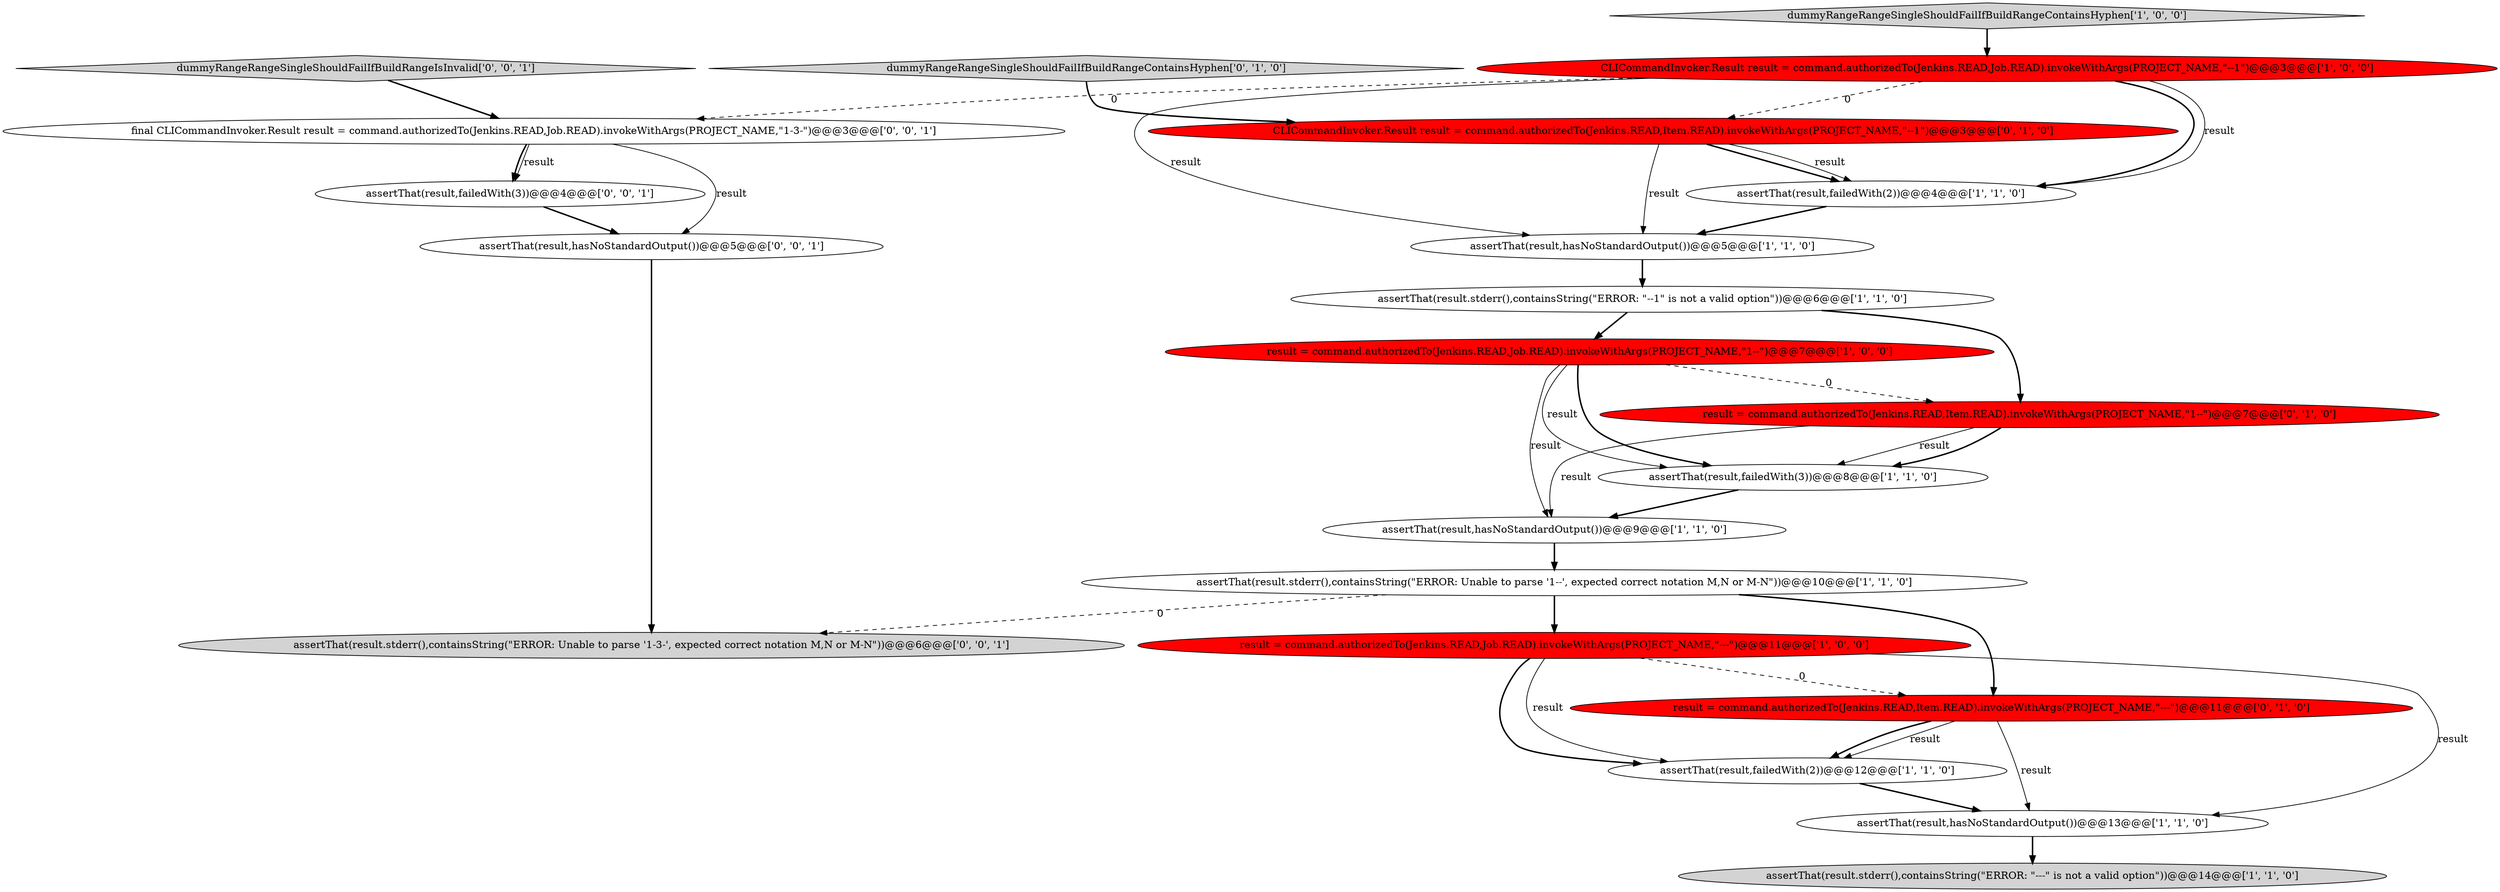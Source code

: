 digraph {
6 [style = filled, label = "assertThat(result.stderr(),containsString(\"ERROR: \"--1\" is not a valid option\"))@@@6@@@['1', '1', '0']", fillcolor = white, shape = ellipse image = "AAA0AAABBB1BBB"];
16 [style = filled, label = "result = command.authorizedTo(Jenkins.READ,Item.READ).invokeWithArgs(PROJECT_NAME,\"1--\")@@@7@@@['0', '1', '0']", fillcolor = red, shape = ellipse image = "AAA1AAABBB2BBB"];
14 [style = filled, label = "CLICommandInvoker.Result result = command.authorizedTo(Jenkins.READ,Item.READ).invokeWithArgs(PROJECT_NAME,\"--1\")@@@3@@@['0', '1', '0']", fillcolor = red, shape = ellipse image = "AAA1AAABBB2BBB"];
3 [style = filled, label = "result = command.authorizedTo(Jenkins.READ,Job.READ).invokeWithArgs(PROJECT_NAME,\"1--\")@@@7@@@['1', '0', '0']", fillcolor = red, shape = ellipse image = "AAA1AAABBB1BBB"];
21 [style = filled, label = "assertThat(result,hasNoStandardOutput())@@@5@@@['0', '0', '1']", fillcolor = white, shape = ellipse image = "AAA0AAABBB3BBB"];
18 [style = filled, label = "assertThat(result.stderr(),containsString(\"ERROR: Unable to parse '1-3-', expected correct notation M,N or M-N\"))@@@6@@@['0', '0', '1']", fillcolor = lightgray, shape = ellipse image = "AAA0AAABBB3BBB"];
17 [style = filled, label = "assertThat(result,failedWith(3))@@@4@@@['0', '0', '1']", fillcolor = white, shape = ellipse image = "AAA0AAABBB3BBB"];
13 [style = filled, label = "dummyRangeRangeSingleShouldFailIfBuildRangeContainsHyphen['0', '1', '0']", fillcolor = lightgray, shape = diamond image = "AAA0AAABBB2BBB"];
20 [style = filled, label = "dummyRangeRangeSingleShouldFailIfBuildRangeIsInvalid['0', '0', '1']", fillcolor = lightgray, shape = diamond image = "AAA0AAABBB3BBB"];
15 [style = filled, label = "result = command.authorizedTo(Jenkins.READ,Item.READ).invokeWithArgs(PROJECT_NAME,\"---\")@@@11@@@['0', '1', '0']", fillcolor = red, shape = ellipse image = "AAA1AAABBB2BBB"];
0 [style = filled, label = "result = command.authorizedTo(Jenkins.READ,Job.READ).invokeWithArgs(PROJECT_NAME,\"---\")@@@11@@@['1', '0', '0']", fillcolor = red, shape = ellipse image = "AAA1AAABBB1BBB"];
19 [style = filled, label = "final CLICommandInvoker.Result result = command.authorizedTo(Jenkins.READ,Job.READ).invokeWithArgs(PROJECT_NAME,\"1-3-\")@@@3@@@['0', '0', '1']", fillcolor = white, shape = ellipse image = "AAA0AAABBB3BBB"];
10 [style = filled, label = "assertThat(result,failedWith(2))@@@4@@@['1', '1', '0']", fillcolor = white, shape = ellipse image = "AAA0AAABBB1BBB"];
7 [style = filled, label = "assertThat(result,failedWith(2))@@@12@@@['1', '1', '0']", fillcolor = white, shape = ellipse image = "AAA0AAABBB1BBB"];
12 [style = filled, label = "assertThat(result,failedWith(3))@@@8@@@['1', '1', '0']", fillcolor = white, shape = ellipse image = "AAA0AAABBB1BBB"];
8 [style = filled, label = "assertThat(result,hasNoStandardOutput())@@@5@@@['1', '1', '0']", fillcolor = white, shape = ellipse image = "AAA0AAABBB1BBB"];
2 [style = filled, label = "CLICommandInvoker.Result result = command.authorizedTo(Jenkins.READ,Job.READ).invokeWithArgs(PROJECT_NAME,\"--1\")@@@3@@@['1', '0', '0']", fillcolor = red, shape = ellipse image = "AAA1AAABBB1BBB"];
1 [style = filled, label = "assertThat(result.stderr(),containsString(\"ERROR: Unable to parse '1--', expected correct notation M,N or M-N\"))@@@10@@@['1', '1', '0']", fillcolor = white, shape = ellipse image = "AAA0AAABBB1BBB"];
4 [style = filled, label = "assertThat(result,hasNoStandardOutput())@@@13@@@['1', '1', '0']", fillcolor = white, shape = ellipse image = "AAA0AAABBB1BBB"];
11 [style = filled, label = "assertThat(result.stderr(),containsString(\"ERROR: \"---\" is not a valid option\"))@@@14@@@['1', '1', '0']", fillcolor = lightgray, shape = ellipse image = "AAA0AAABBB1BBB"];
9 [style = filled, label = "assertThat(result,hasNoStandardOutput())@@@9@@@['1', '1', '0']", fillcolor = white, shape = ellipse image = "AAA0AAABBB1BBB"];
5 [style = filled, label = "dummyRangeRangeSingleShouldFailIfBuildRangeContainsHyphen['1', '0', '0']", fillcolor = lightgray, shape = diamond image = "AAA0AAABBB1BBB"];
6->3 [style = bold, label=""];
15->7 [style = solid, label="result"];
2->19 [style = dashed, label="0"];
15->4 [style = solid, label="result"];
15->7 [style = bold, label=""];
1->15 [style = bold, label=""];
2->8 [style = solid, label="result"];
14->10 [style = bold, label=""];
0->15 [style = dashed, label="0"];
8->6 [style = bold, label=""];
1->18 [style = dashed, label="0"];
1->0 [style = bold, label=""];
7->4 [style = bold, label=""];
3->12 [style = bold, label=""];
19->17 [style = bold, label=""];
2->10 [style = bold, label=""];
12->9 [style = bold, label=""];
3->9 [style = solid, label="result"];
21->18 [style = bold, label=""];
0->7 [style = bold, label=""];
19->21 [style = solid, label="result"];
14->10 [style = solid, label="result"];
5->2 [style = bold, label=""];
16->12 [style = solid, label="result"];
2->14 [style = dashed, label="0"];
10->8 [style = bold, label=""];
14->8 [style = solid, label="result"];
6->16 [style = bold, label=""];
0->7 [style = solid, label="result"];
3->12 [style = solid, label="result"];
2->10 [style = solid, label="result"];
0->4 [style = solid, label="result"];
19->17 [style = solid, label="result"];
9->1 [style = bold, label=""];
4->11 [style = bold, label=""];
20->19 [style = bold, label=""];
16->12 [style = bold, label=""];
13->14 [style = bold, label=""];
17->21 [style = bold, label=""];
16->9 [style = solid, label="result"];
3->16 [style = dashed, label="0"];
}
